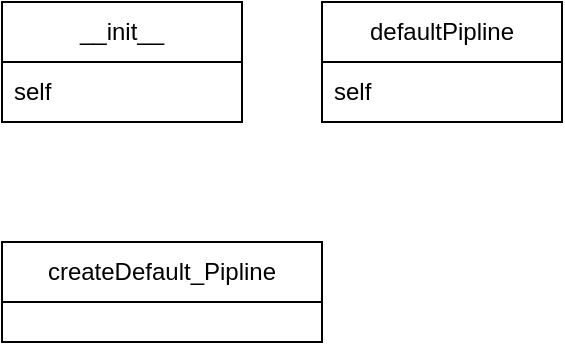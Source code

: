 <mxfile version="24.2.7" type="github">
  <diagram name="Свободное представление" id="oeacRI9C3uSAY6F9_cj7">
    <mxGraphModel dx="1024" dy="321" grid="1" gridSize="10" guides="1" tooltips="1" connect="1" arrows="1" fold="1" page="0" pageScale="1" pageWidth="827" pageHeight="1169" math="0" shadow="0">
      <root>
        <mxCell id="0" />
        <mxCell id="1" parent="0" />
        <mxCell id="sTNn3QOUkOK-6qHobLWH-1" value="__init__" style="swimlane;fontStyle=0;childLayout=stackLayout;horizontal=1;startSize=30;horizontalStack=0;resizeParent=1;resizeParentMax=0;resizeLast=0;collapsible=1;marginBottom=0;whiteSpace=wrap;html=1;" vertex="1" parent="1">
          <mxGeometry x="-40" width="120" height="60" as="geometry" />
        </mxCell>
        <mxCell id="sTNn3QOUkOK-6qHobLWH-2" value="self" style="text;strokeColor=none;fillColor=none;align=left;verticalAlign=middle;spacingLeft=4;spacingRight=4;overflow=hidden;points=[[0,0.5],[1,0.5]];portConstraint=eastwest;rotatable=0;whiteSpace=wrap;html=1;" vertex="1" parent="sTNn3QOUkOK-6qHobLWH-1">
          <mxGeometry y="30" width="120" height="30" as="geometry" />
        </mxCell>
        <mxCell id="sTNn3QOUkOK-6qHobLWH-5" value="defaultPipline" style="swimlane;fontStyle=0;childLayout=stackLayout;horizontal=1;startSize=30;horizontalStack=0;resizeParent=1;resizeParentMax=0;resizeLast=0;collapsible=1;marginBottom=0;whiteSpace=wrap;html=1;" vertex="1" parent="1">
          <mxGeometry x="120" width="120" height="60" as="geometry" />
        </mxCell>
        <mxCell id="sTNn3QOUkOK-6qHobLWH-6" value="self" style="text;strokeColor=none;fillColor=none;align=left;verticalAlign=middle;spacingLeft=4;spacingRight=4;overflow=hidden;points=[[0,0.5],[1,0.5]];portConstraint=eastwest;rotatable=0;whiteSpace=wrap;html=1;" vertex="1" parent="sTNn3QOUkOK-6qHobLWH-5">
          <mxGeometry y="30" width="120" height="30" as="geometry" />
        </mxCell>
        <mxCell id="sTNn3QOUkOK-6qHobLWH-9" value="createDefault_Pipline" style="swimlane;fontStyle=0;childLayout=stackLayout;horizontal=1;startSize=30;horizontalStack=0;resizeParent=1;resizeParentMax=0;resizeLast=0;collapsible=1;marginBottom=0;whiteSpace=wrap;html=1;" vertex="1" parent="1">
          <mxGeometry x="-40" y="120" width="160" height="50" as="geometry" />
        </mxCell>
      </root>
    </mxGraphModel>
  </diagram>
</mxfile>
